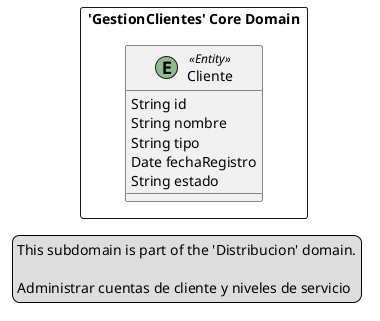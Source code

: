 @startuml

skinparam componentStyle uml2

package "'GestionClientes' Core Domain" <<Rectangle>> {
	class Cliente <<(E,DarkSeaGreen) Entity>> {
		String id
		String nombre
		String tipo
		Date fechaRegistro
		String estado
	}
}
legend left
  This subdomain is part of the 'Distribucion' domain.

  Administrar cuentas de cliente y niveles de servicio
end legend


@enduml
